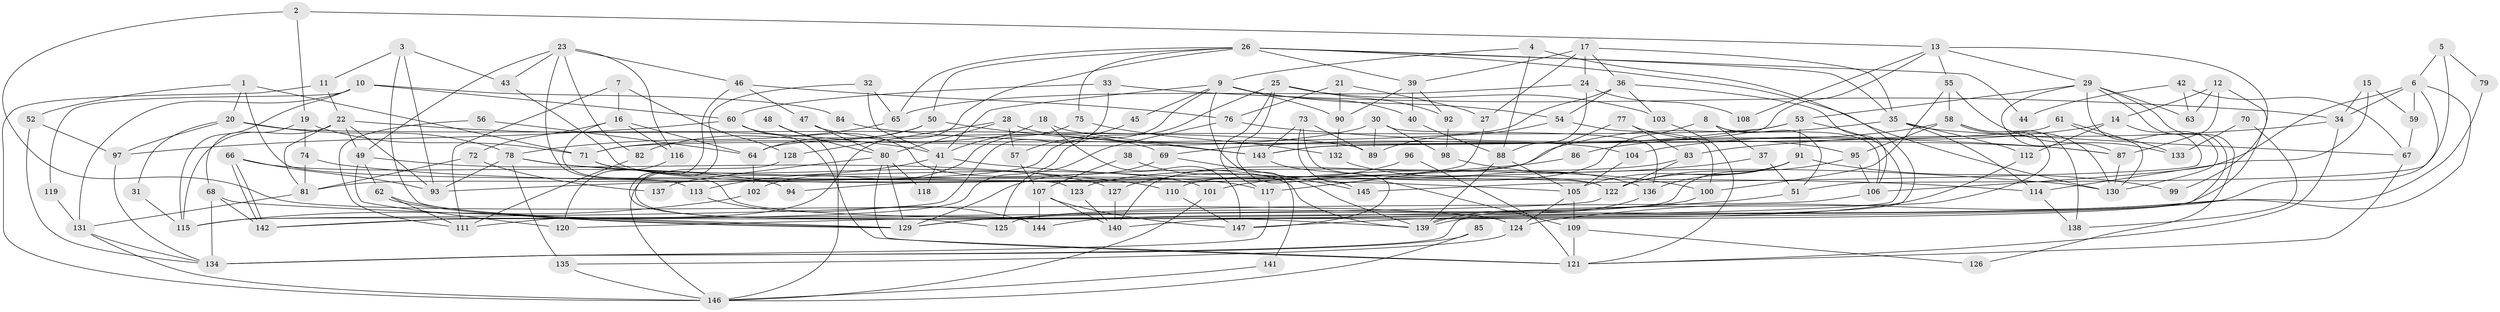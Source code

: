 // coarse degree distribution, {14: 0.045454545454545456, 10: 0.045454545454545456, 4: 0.09090909090909091, 9: 0.09090909090909091, 8: 0.06818181818181818, 6: 0.09090909090909091, 12: 0.022727272727272728, 7: 0.045454545454545456, 11: 0.022727272727272728, 15: 0.045454545454545456, 21: 0.022727272727272728, 22: 0.022727272727272728, 3: 0.25, 5: 0.045454545454545456, 1: 0.022727272727272728, 2: 0.06818181818181818}
// Generated by graph-tools (version 1.1) at 2025/18/03/04/25 18:18:30]
// undirected, 147 vertices, 294 edges
graph export_dot {
graph [start="1"]
  node [color=gray90,style=filled];
  1;
  2;
  3;
  4;
  5;
  6;
  7;
  8;
  9;
  10;
  11;
  12;
  13;
  14;
  15;
  16;
  17;
  18;
  19;
  20;
  21;
  22;
  23;
  24;
  25;
  26;
  27;
  28;
  29;
  30;
  31;
  32;
  33;
  34;
  35;
  36;
  37;
  38;
  39;
  40;
  41;
  42;
  43;
  44;
  45;
  46;
  47;
  48;
  49;
  50;
  51;
  52;
  53;
  54;
  55;
  56;
  57;
  58;
  59;
  60;
  61;
  62;
  63;
  64;
  65;
  66;
  67;
  68;
  69;
  70;
  71;
  72;
  73;
  74;
  75;
  76;
  77;
  78;
  79;
  80;
  81;
  82;
  83;
  84;
  85;
  86;
  87;
  88;
  89;
  90;
  91;
  92;
  93;
  94;
  95;
  96;
  97;
  98;
  99;
  100;
  101;
  102;
  103;
  104;
  105;
  106;
  107;
  108;
  109;
  110;
  111;
  112;
  113;
  114;
  115;
  116;
  117;
  118;
  119;
  120;
  121;
  122;
  123;
  124;
  125;
  126;
  127;
  128;
  129;
  130;
  131;
  132;
  133;
  134;
  135;
  136;
  137;
  138;
  139;
  140;
  141;
  142;
  143;
  144;
  145;
  146;
  147;
  1 -- 20;
  1 -- 71;
  1 -- 52;
  1 -- 123;
  2 -- 13;
  2 -- 19;
  2 -- 124;
  3 -- 93;
  3 -- 129;
  3 -- 11;
  3 -- 43;
  4 -- 88;
  4 -- 9;
  4 -- 139;
  5 -- 51;
  5 -- 6;
  5 -- 79;
  6 -- 106;
  6 -- 144;
  6 -- 34;
  6 -- 59;
  6 -- 124;
  7 -- 16;
  7 -- 111;
  7 -- 128;
  8 -- 110;
  8 -- 51;
  8 -- 37;
  8 -- 106;
  9 -- 41;
  9 -- 54;
  9 -- 40;
  9 -- 45;
  9 -- 81;
  9 -- 90;
  9 -- 141;
  10 -- 115;
  10 -- 131;
  10 -- 60;
  10 -- 84;
  10 -- 119;
  11 -- 146;
  11 -- 22;
  12 -- 129;
  12 -- 87;
  12 -- 14;
  12 -- 63;
  13 -- 29;
  13 -- 143;
  13 -- 55;
  13 -- 99;
  13 -- 108;
  14 -- 130;
  14 -- 104;
  14 -- 112;
  15 -- 59;
  15 -- 34;
  15 -- 114;
  16 -- 139;
  16 -- 116;
  16 -- 64;
  16 -- 72;
  17 -- 35;
  17 -- 39;
  17 -- 24;
  17 -- 27;
  17 -- 36;
  18 -- 143;
  18 -- 41;
  18 -- 147;
  19 -- 68;
  19 -- 71;
  19 -- 74;
  20 -- 97;
  20 -- 78;
  20 -- 31;
  20 -- 89;
  21 -- 27;
  21 -- 90;
  21 -- 76;
  22 -- 41;
  22 -- 49;
  22 -- 81;
  22 -- 93;
  22 -- 115;
  23 -- 46;
  23 -- 82;
  23 -- 43;
  23 -- 49;
  23 -- 113;
  23 -- 116;
  24 -- 88;
  24 -- 65;
  24 -- 108;
  25 -- 142;
  25 -- 145;
  25 -- 92;
  25 -- 103;
  25 -- 117;
  26 -- 39;
  26 -- 50;
  26 -- 35;
  26 -- 44;
  26 -- 65;
  26 -- 75;
  26 -- 111;
  26 -- 130;
  27 -- 117;
  28 -- 104;
  28 -- 80;
  28 -- 57;
  28 -- 128;
  29 -- 139;
  29 -- 53;
  29 -- 63;
  29 -- 87;
  29 -- 126;
  29 -- 145;
  30 -- 89;
  30 -- 136;
  30 -- 71;
  30 -- 98;
  31 -- 115;
  32 -- 65;
  32 -- 41;
  32 -- 144;
  33 -- 34;
  33 -- 115;
  33 -- 60;
  34 -- 121;
  34 -- 83;
  35 -- 114;
  35 -- 67;
  35 -- 94;
  35 -- 112;
  36 -- 54;
  36 -- 71;
  36 -- 103;
  36 -- 106;
  37 -- 101;
  37 -- 51;
  38 -- 107;
  38 -- 139;
  39 -- 40;
  39 -- 90;
  39 -- 92;
  40 -- 88;
  41 -- 130;
  41 -- 113;
  41 -- 118;
  42 -- 67;
  42 -- 63;
  42 -- 44;
  43 -- 122;
  45 -- 57;
  46 -- 125;
  46 -- 76;
  46 -- 47;
  47 -- 80;
  47 -- 69;
  48 -- 80;
  48 -- 146;
  49 -- 62;
  49 -- 120;
  49 -- 127;
  50 -- 64;
  50 -- 143;
  50 -- 82;
  51 -- 129;
  52 -- 134;
  52 -- 97;
  53 -- 69;
  53 -- 140;
  53 -- 64;
  53 -- 91;
  54 -- 89;
  54 -- 100;
  55 -- 58;
  55 -- 100;
  55 -- 133;
  56 -- 111;
  56 -- 64;
  57 -- 107;
  58 -- 95;
  58 -- 134;
  58 -- 86;
  58 -- 130;
  58 -- 138;
  59 -- 67;
  60 -- 97;
  60 -- 121;
  60 -- 139;
  61 -- 143;
  61 -- 130;
  61 -- 133;
  62 -- 129;
  62 -- 129;
  62 -- 111;
  64 -- 102;
  65 -- 78;
  66 -- 142;
  66 -- 142;
  66 -- 93;
  66 -- 94;
  67 -- 121;
  68 -- 142;
  68 -- 134;
  68 -- 129;
  69 -- 129;
  69 -- 145;
  70 -- 133;
  70 -- 138;
  71 -- 101;
  71 -- 117;
  72 -- 81;
  72 -- 137;
  73 -- 122;
  73 -- 109;
  73 -- 89;
  73 -- 143;
  74 -- 81;
  74 -- 105;
  75 -- 102;
  75 -- 132;
  76 -- 87;
  76 -- 125;
  77 -- 95;
  77 -- 83;
  77 -- 140;
  78 -- 135;
  78 -- 93;
  78 -- 110;
  78 -- 114;
  79 -- 129;
  80 -- 129;
  80 -- 121;
  80 -- 118;
  80 -- 137;
  81 -- 131;
  82 -- 111;
  83 -- 122;
  83 -- 123;
  84 -- 87;
  85 -- 146;
  85 -- 134;
  86 -- 93;
  87 -- 130;
  88 -- 139;
  88 -- 105;
  90 -- 132;
  91 -- 105;
  91 -- 99;
  91 -- 115;
  91 -- 122;
  91 -- 136;
  92 -- 98;
  95 -- 106;
  95 -- 122;
  96 -- 121;
  96 -- 127;
  97 -- 134;
  98 -- 100;
  100 -- 120;
  101 -- 146;
  102 -- 115;
  103 -- 121;
  104 -- 105;
  105 -- 124;
  105 -- 109;
  106 -- 125;
  107 -- 140;
  107 -- 147;
  107 -- 144;
  109 -- 121;
  109 -- 126;
  110 -- 147;
  112 -- 147;
  113 -- 144;
  114 -- 138;
  116 -- 120;
  117 -- 134;
  119 -- 131;
  122 -- 142;
  123 -- 140;
  124 -- 135;
  127 -- 140;
  128 -- 146;
  131 -- 134;
  131 -- 146;
  132 -- 136;
  135 -- 146;
  136 -- 139;
  141 -- 146;
  143 -- 147;
}
